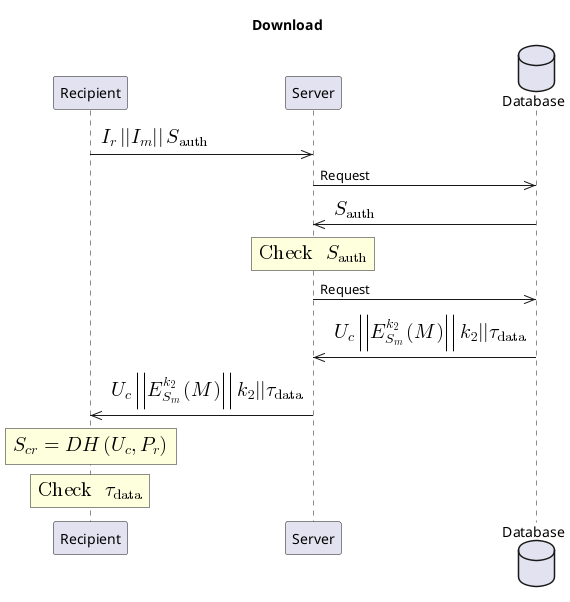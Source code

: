 @startuml
title Download

participant Recipient
participant Server
database Database

Recipient ->> Server: <math>I_r || I_m || S_{"auth"}</math>
Server ->> Database: Request
Database ->> Server: <math>S_{"auth"}</math>


rnote over Server
  <math>"Check "S_{"auth"}</math>
end rnote

Server ->> Database: Request
Database ->> Server: <math>U_c || E_{S_m}^{k_2}(M) || k_2 || \tau_"data"</math>
Server ->> Recipient: <math>U_c || E_{S_m}^{k_2}(M) || k_2 || \tau_"data"</math>

rnote over Recipient
<math>S_{cr} = DH(U_c, P_r)</math>
end rnote

rnote over Recipient
<math>"Check "\tau_"data"</math>
end rnote

@enduml